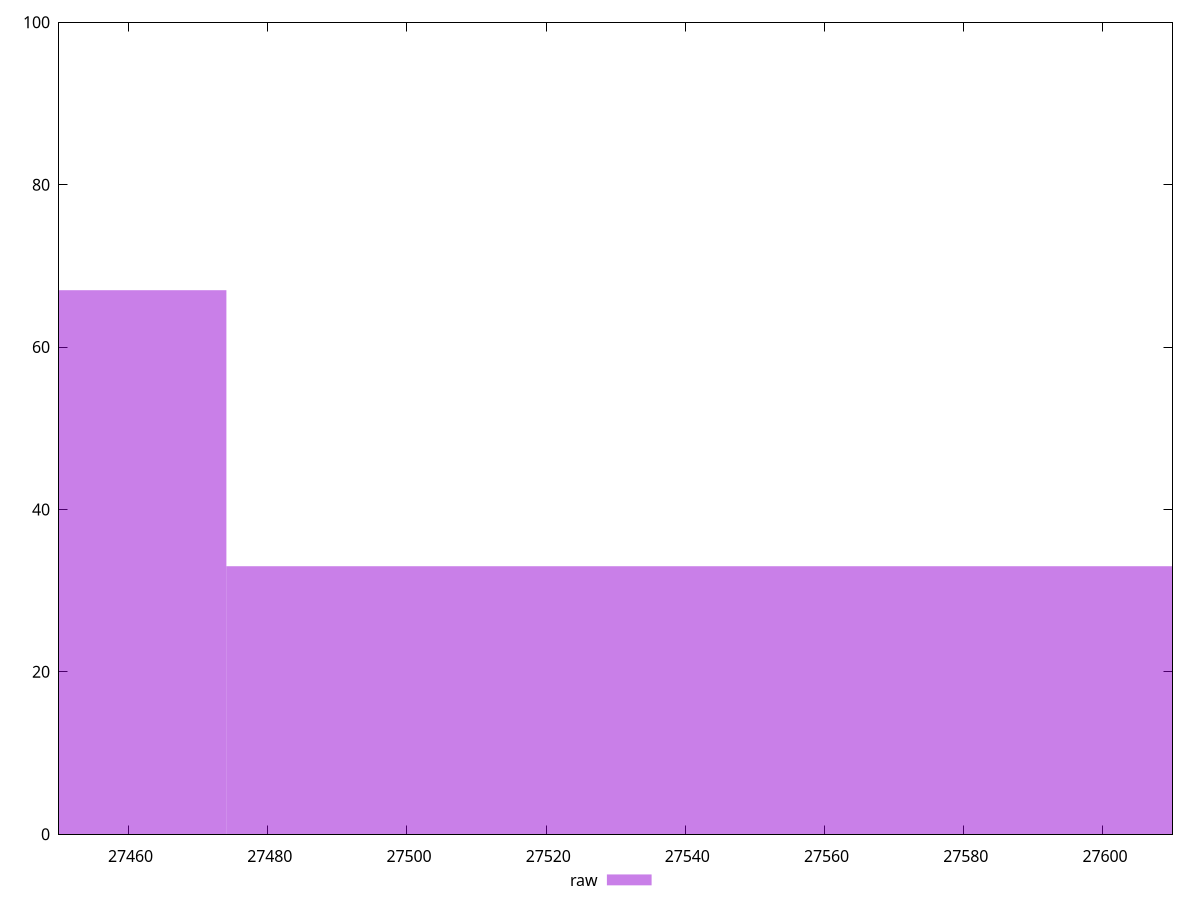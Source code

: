 reset

$raw <<EOF
27555.578232860742 33
27392.52747408642 67
EOF

set key outside below
set boxwidth 163.05075877432392
set xrange [27450:27610]
set yrange [0:100]
set style fill transparent solid 0.5 noborder
set terminal svg size 640, 490 enhanced background rgb 'white'
set output "report_00007_2020-12-11T15:55:29.892Z/uses-webp-images/samples/pages+cached+noadtech/raw/histogram.svg"

plot $raw title "raw" with boxes

reset
